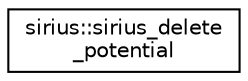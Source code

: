 digraph "Graphical Class Hierarchy"
{
 // INTERACTIVE_SVG=YES
  edge [fontname="Helvetica",fontsize="10",labelfontname="Helvetica",labelfontsize="10"];
  node [fontname="Helvetica",fontsize="10",shape=record];
  rankdir="LR";
  Node1 [label="sirius::sirius_delete\l_potential",height=0.2,width=0.4,color="black", fillcolor="white", style="filled",URL="$interfacesirius_1_1sirius__delete__potential.html"];
}
